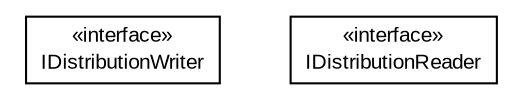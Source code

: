 #!/usr/local/bin/dot
#
# Class diagram 
# Generated by UMLGraph version R5_6-24-gf6e263 (http://www.umlgraph.org/)
#

digraph G {
	edge [fontname="arial",fontsize=10,labelfontname="arial",labelfontsize=10];
	node [fontname="arial",fontsize=10,shape=plaintext];
	nodesep=0.25;
	ranksep=0.5;
	// edu.arizona.biosemantics.semanticmarkup.markupelement.distribution.io.IDistributionWriter
	c17040 [label=<<table title="edu.arizona.biosemantics.semanticmarkup.markupelement.distribution.io.IDistributionWriter" border="0" cellborder="1" cellspacing="0" cellpadding="2" port="p" href="./IDistributionWriter.html">
		<tr><td><table border="0" cellspacing="0" cellpadding="1">
<tr><td align="center" balign="center"> &#171;interface&#187; </td></tr>
<tr><td align="center" balign="center"> IDistributionWriter </td></tr>
		</table></td></tr>
		</table>>, URL="./IDistributionWriter.html", fontname="arial", fontcolor="black", fontsize=10.0];
	// edu.arizona.biosemantics.semanticmarkup.markupelement.distribution.io.IDistributionReader
	c17041 [label=<<table title="edu.arizona.biosemantics.semanticmarkup.markupelement.distribution.io.IDistributionReader" border="0" cellborder="1" cellspacing="0" cellpadding="2" port="p" href="./IDistributionReader.html">
		<tr><td><table border="0" cellspacing="0" cellpadding="1">
<tr><td align="center" balign="center"> &#171;interface&#187; </td></tr>
<tr><td align="center" balign="center"> IDistributionReader </td></tr>
		</table></td></tr>
		</table>>, URL="./IDistributionReader.html", fontname="arial", fontcolor="black", fontsize=10.0];
}

